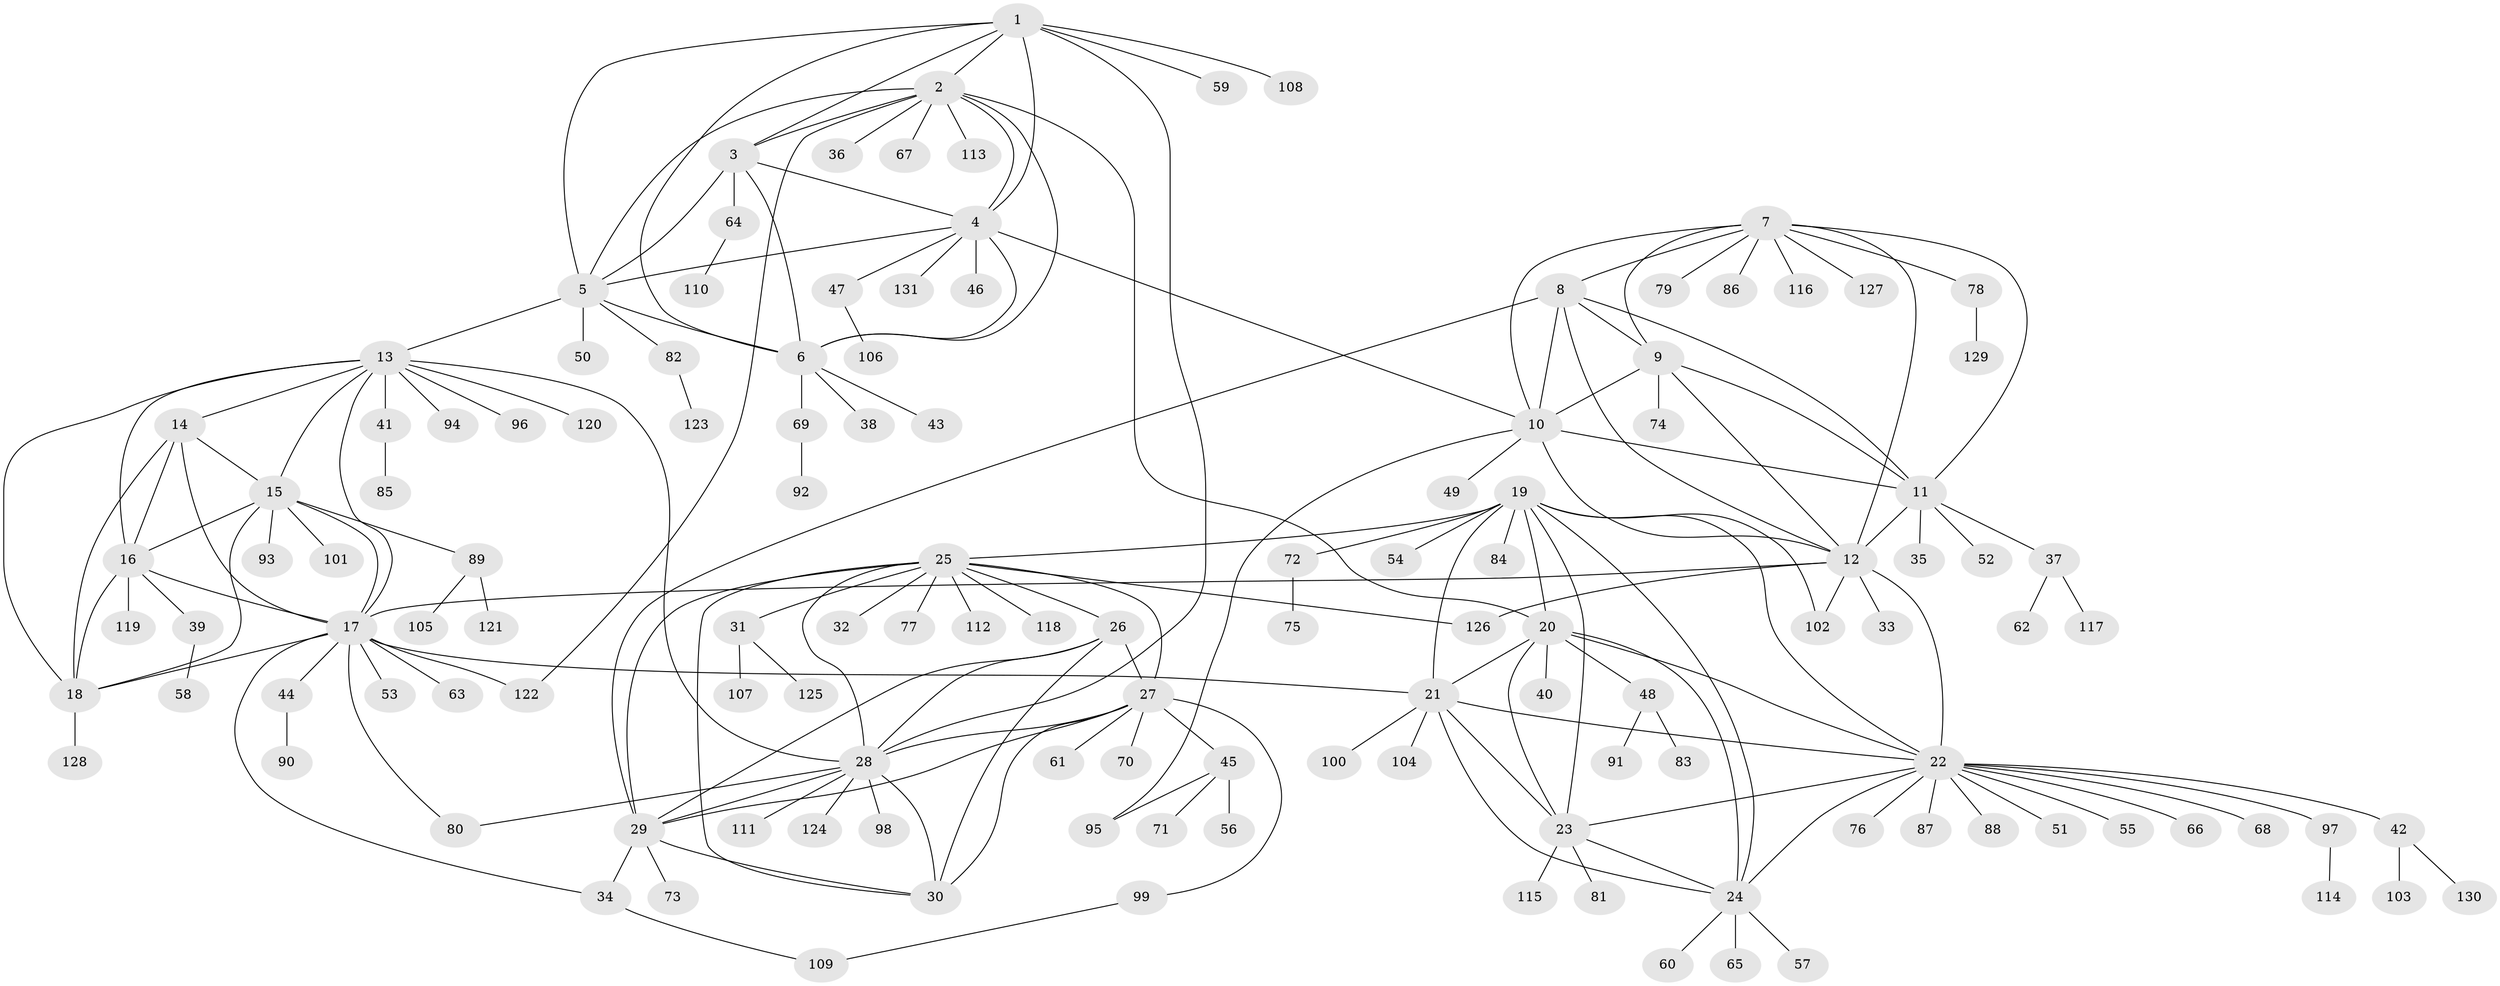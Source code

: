 // coarse degree distribution, {8: 0.07692307692307693, 9: 0.02564102564102564, 6: 0.02564102564102564, 7: 0.038461538461538464, 5: 0.038461538461538464, 4: 0.01282051282051282, 21: 0.01282051282051282, 11: 0.01282051282051282, 3: 0.01282051282051282, 1: 0.6538461538461539, 2: 0.08974358974358974}
// Generated by graph-tools (version 1.1) at 2025/19/03/04/25 18:19:35]
// undirected, 131 vertices, 193 edges
graph export_dot {
graph [start="1"]
  node [color=gray90,style=filled];
  1;
  2;
  3;
  4;
  5;
  6;
  7;
  8;
  9;
  10;
  11;
  12;
  13;
  14;
  15;
  16;
  17;
  18;
  19;
  20;
  21;
  22;
  23;
  24;
  25;
  26;
  27;
  28;
  29;
  30;
  31;
  32;
  33;
  34;
  35;
  36;
  37;
  38;
  39;
  40;
  41;
  42;
  43;
  44;
  45;
  46;
  47;
  48;
  49;
  50;
  51;
  52;
  53;
  54;
  55;
  56;
  57;
  58;
  59;
  60;
  61;
  62;
  63;
  64;
  65;
  66;
  67;
  68;
  69;
  70;
  71;
  72;
  73;
  74;
  75;
  76;
  77;
  78;
  79;
  80;
  81;
  82;
  83;
  84;
  85;
  86;
  87;
  88;
  89;
  90;
  91;
  92;
  93;
  94;
  95;
  96;
  97;
  98;
  99;
  100;
  101;
  102;
  103;
  104;
  105;
  106;
  107;
  108;
  109;
  110;
  111;
  112;
  113;
  114;
  115;
  116;
  117;
  118;
  119;
  120;
  121;
  122;
  123;
  124;
  125;
  126;
  127;
  128;
  129;
  130;
  131;
  1 -- 2;
  1 -- 3;
  1 -- 4;
  1 -- 5;
  1 -- 6;
  1 -- 28;
  1 -- 59;
  1 -- 108;
  2 -- 3;
  2 -- 4;
  2 -- 5;
  2 -- 6;
  2 -- 20;
  2 -- 36;
  2 -- 67;
  2 -- 113;
  2 -- 122;
  3 -- 4;
  3 -- 5;
  3 -- 6;
  3 -- 64;
  4 -- 5;
  4 -- 6;
  4 -- 10;
  4 -- 46;
  4 -- 47;
  4 -- 131;
  5 -- 6;
  5 -- 13;
  5 -- 50;
  5 -- 82;
  6 -- 38;
  6 -- 43;
  6 -- 69;
  7 -- 8;
  7 -- 9;
  7 -- 10;
  7 -- 11;
  7 -- 12;
  7 -- 78;
  7 -- 79;
  7 -- 86;
  7 -- 116;
  7 -- 127;
  8 -- 9;
  8 -- 10;
  8 -- 11;
  8 -- 12;
  8 -- 29;
  9 -- 10;
  9 -- 11;
  9 -- 12;
  9 -- 74;
  10 -- 11;
  10 -- 12;
  10 -- 49;
  10 -- 95;
  11 -- 12;
  11 -- 35;
  11 -- 37;
  11 -- 52;
  12 -- 17;
  12 -- 22;
  12 -- 33;
  12 -- 102;
  12 -- 126;
  13 -- 14;
  13 -- 15;
  13 -- 16;
  13 -- 17;
  13 -- 18;
  13 -- 28;
  13 -- 41;
  13 -- 94;
  13 -- 96;
  13 -- 120;
  14 -- 15;
  14 -- 16;
  14 -- 17;
  14 -- 18;
  15 -- 16;
  15 -- 17;
  15 -- 18;
  15 -- 89;
  15 -- 93;
  15 -- 101;
  16 -- 17;
  16 -- 18;
  16 -- 39;
  16 -- 119;
  17 -- 18;
  17 -- 21;
  17 -- 34;
  17 -- 44;
  17 -- 53;
  17 -- 63;
  17 -- 80;
  17 -- 122;
  18 -- 128;
  19 -- 20;
  19 -- 21;
  19 -- 22;
  19 -- 23;
  19 -- 24;
  19 -- 25;
  19 -- 54;
  19 -- 72;
  19 -- 84;
  19 -- 102;
  20 -- 21;
  20 -- 22;
  20 -- 23;
  20 -- 24;
  20 -- 40;
  20 -- 48;
  21 -- 22;
  21 -- 23;
  21 -- 24;
  21 -- 100;
  21 -- 104;
  22 -- 23;
  22 -- 24;
  22 -- 42;
  22 -- 51;
  22 -- 55;
  22 -- 66;
  22 -- 68;
  22 -- 76;
  22 -- 87;
  22 -- 88;
  22 -- 97;
  23 -- 24;
  23 -- 81;
  23 -- 115;
  24 -- 57;
  24 -- 60;
  24 -- 65;
  25 -- 26;
  25 -- 27;
  25 -- 28;
  25 -- 29;
  25 -- 30;
  25 -- 31;
  25 -- 32;
  25 -- 77;
  25 -- 112;
  25 -- 118;
  25 -- 126;
  26 -- 27;
  26 -- 28;
  26 -- 29;
  26 -- 30;
  27 -- 28;
  27 -- 29;
  27 -- 30;
  27 -- 45;
  27 -- 61;
  27 -- 70;
  27 -- 99;
  28 -- 29;
  28 -- 30;
  28 -- 80;
  28 -- 98;
  28 -- 111;
  28 -- 124;
  29 -- 30;
  29 -- 34;
  29 -- 73;
  31 -- 107;
  31 -- 125;
  34 -- 109;
  37 -- 62;
  37 -- 117;
  39 -- 58;
  41 -- 85;
  42 -- 103;
  42 -- 130;
  44 -- 90;
  45 -- 56;
  45 -- 71;
  45 -- 95;
  47 -- 106;
  48 -- 83;
  48 -- 91;
  64 -- 110;
  69 -- 92;
  72 -- 75;
  78 -- 129;
  82 -- 123;
  89 -- 105;
  89 -- 121;
  97 -- 114;
  99 -- 109;
}
